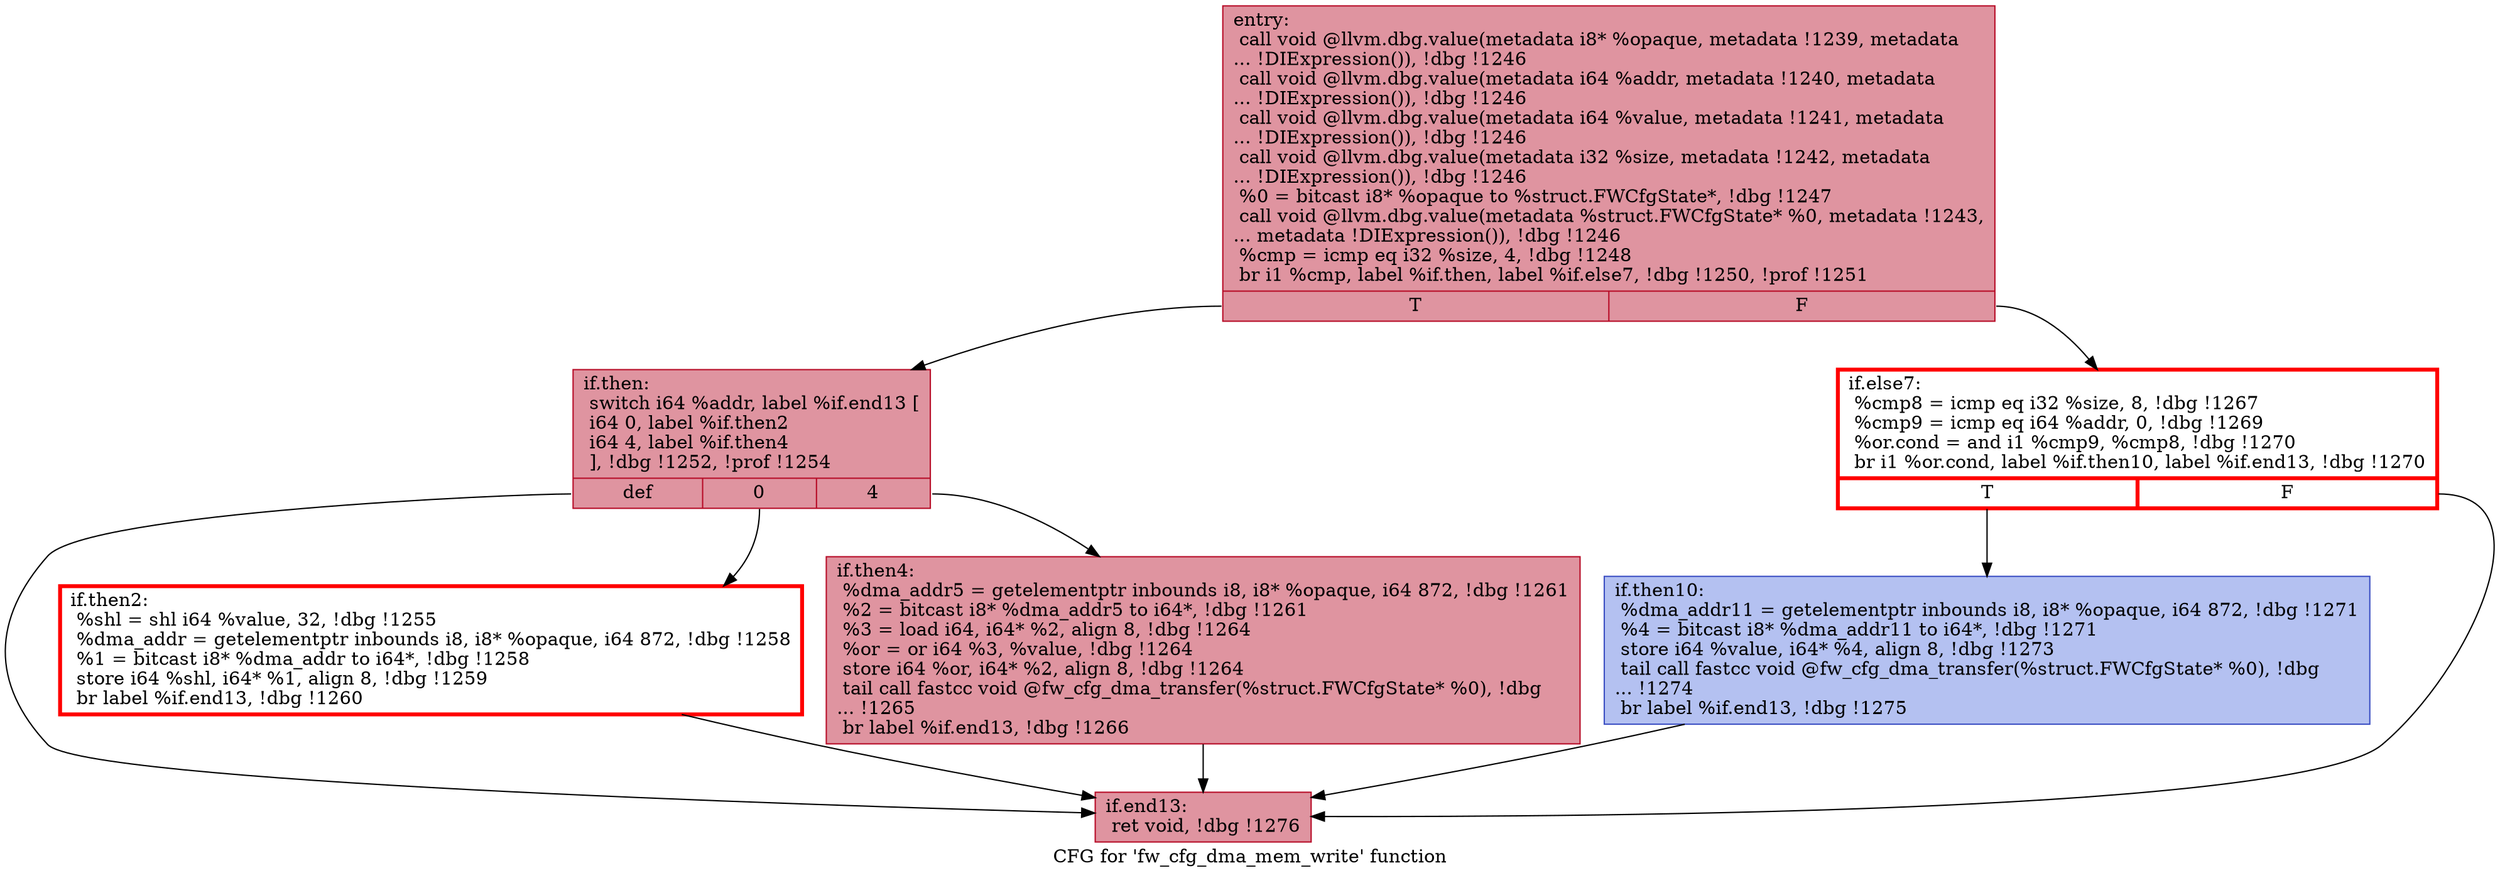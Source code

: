 digraph "CFG for 'fw_cfg_dma_mem_write' function" {
	label="CFG for 'fw_cfg_dma_mem_write' function";

	Node0x5610757598d0 [shape=record,color="#b70d28ff", style=filled, fillcolor="#b70d2870",label="{entry:\l  call void @llvm.dbg.value(metadata i8* %opaque, metadata !1239, metadata\l... !DIExpression()), !dbg !1246\l  call void @llvm.dbg.value(metadata i64 %addr, metadata !1240, metadata\l... !DIExpression()), !dbg !1246\l  call void @llvm.dbg.value(metadata i64 %value, metadata !1241, metadata\l... !DIExpression()), !dbg !1246\l  call void @llvm.dbg.value(metadata i32 %size, metadata !1242, metadata\l... !DIExpression()), !dbg !1246\l  %0 = bitcast i8* %opaque to %struct.FWCfgState*, !dbg !1247\l  call void @llvm.dbg.value(metadata %struct.FWCfgState* %0, metadata !1243,\l... metadata !DIExpression()), !dbg !1246\l  %cmp = icmp eq i32 %size, 4, !dbg !1248\l  br i1 %cmp, label %if.then, label %if.else7, !dbg !1250, !prof !1251\l|{<s0>T|<s1>F}}"];
	Node0x5610757598d0:s0 -> Node0x561075e3e0b0;
	Node0x5610757598d0:s1 -> Node0x561075e3e150;
	Node0x561075e3e0b0 [shape=record,color="#b70d28ff", style=filled, fillcolor="#b70d2870",label="{if.then:                                          \l  switch i64 %addr, label %if.end13 [\l    i64 0, label %if.then2\l    i64 4, label %if.then4\l  ], !dbg !1252, !prof !1254\l|{<s0>def|<s1>0|<s2>4}}"];
	Node0x561075e3e0b0:s0 -> Node0x561075e3e100;
	Node0x561075e3e0b0:s1 -> Node0x561075e3e720;
	Node0x561075e3e0b0:s2 -> Node0x561075e3f080;
	Node0x561075e3e720 [shape=record,penwidth=3.0, color="red",label="{if.then2:                                         \l  %shl = shl i64 %value, 32, !dbg !1255\l  %dma_addr = getelementptr inbounds i8, i8* %opaque, i64 872, !dbg !1258\l  %1 = bitcast i8* %dma_addr to i64*, !dbg !1258\l  store i64 %shl, i64* %1, align 8, !dbg !1259\l  br label %if.end13, !dbg !1260\l}"];
	Node0x561075e3e720 -> Node0x561075e3e100;
	Node0x561075e3f080 [shape=record,color="#b70d28ff", style=filled, fillcolor="#b70d2870",label="{if.then4:                                         \l  %dma_addr5 = getelementptr inbounds i8, i8* %opaque, i64 872, !dbg !1261\l  %2 = bitcast i8* %dma_addr5 to i64*, !dbg !1261\l  %3 = load i64, i64* %2, align 8, !dbg !1264\l  %or = or i64 %3, %value, !dbg !1264\l  store i64 %or, i64* %2, align 8, !dbg !1264\l  tail call fastcc void @fw_cfg_dma_transfer(%struct.FWCfgState* %0), !dbg\l... !1265\l  br label %if.end13, !dbg !1266\l}"];
	Node0x561075e3f080 -> Node0x561075e3e100;
	Node0x561075e3e150 [shape=record,penwidth=3.0, color="red",label="{if.else7:                                         \l  %cmp8 = icmp eq i32 %size, 8, !dbg !1267\l  %cmp9 = icmp eq i64 %addr, 0, !dbg !1269\l  %or.cond = and i1 %cmp9, %cmp8, !dbg !1270\l  br i1 %or.cond, label %if.then10, label %if.end13, !dbg !1270\l|{<s0>T|<s1>F}}"];
	Node0x561075e3e150:s0 -> Node0x561075c38820;
	Node0x561075e3e150:s1 -> Node0x561075e3e100;
	Node0x561075c38820 [shape=record,color="#3d50c3ff", style=filled, fillcolor="#5572df70",label="{if.then10:                                        \l  %dma_addr11 = getelementptr inbounds i8, i8* %opaque, i64 872, !dbg !1271\l  %4 = bitcast i8* %dma_addr11 to i64*, !dbg !1271\l  store i64 %value, i64* %4, align 8, !dbg !1273\l  tail call fastcc void @fw_cfg_dma_transfer(%struct.FWCfgState* %0), !dbg\l... !1274\l  br label %if.end13, !dbg !1275\l}"];
	Node0x561075c38820 -> Node0x561075e3e100;
	Node0x561075e3e100 [shape=record,color="#b70d28ff", style=filled, fillcolor="#b70d2870",label="{if.end13:                                         \l  ret void, !dbg !1276\l}"];
}
